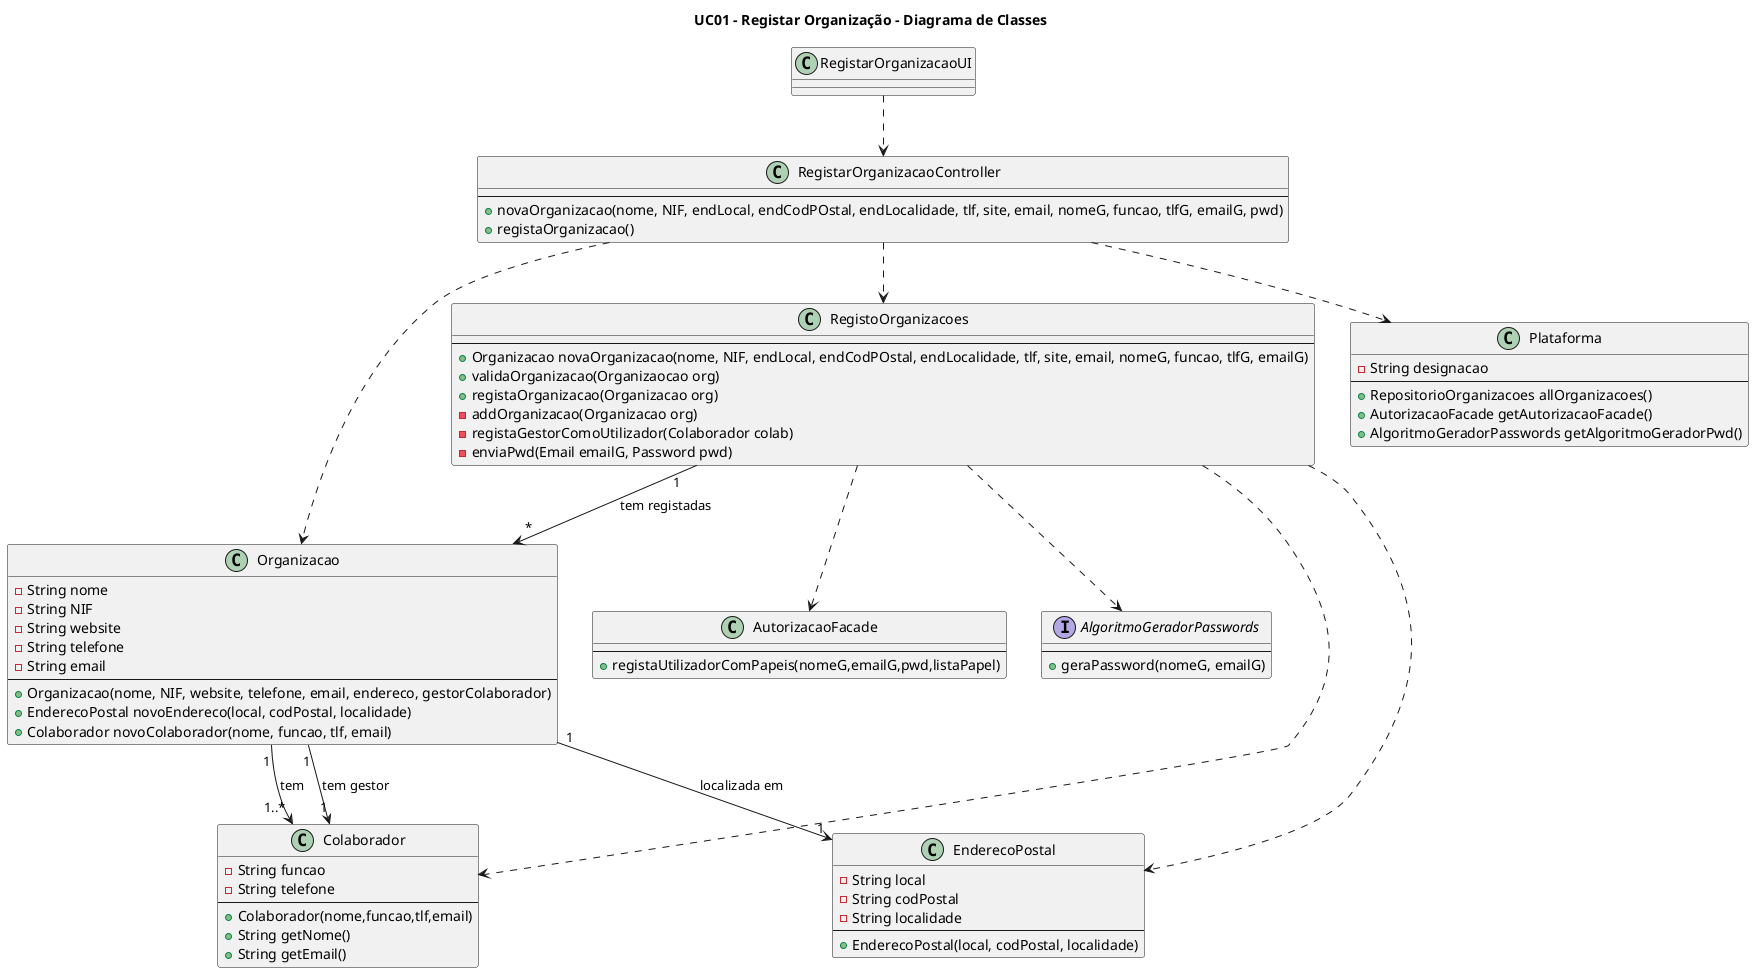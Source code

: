 @startuml

title UC01 - Registar Organização - Diagrama de Classes

class RegistarOrganizacaoUI {
}

class RegistarOrganizacaoController {
    --
    +novaOrganizacao(nome, NIF, endLocal, endCodPOstal, endLocalidade, tlf, site, email, nomeG, funcao, tlfG, emailG, pwd)
    +registaOrganizacao()
}

class Organizacao {
    -String nome
    -String NIF
    -String website
    -String telefone
    -String email
    --
    +Organizacao(nome, NIF, website, telefone, email, endereco, gestorColaborador)
    +EnderecoPostal novoEndereco(local, codPostal, localidade)
    +Colaborador novoColaborador(nome, funcao, tlf, email)
}

class Colaborador {
    -String funcao
    -String telefone
    --
    +Colaborador(nome,funcao,tlf,email)
    +String getNome()
    +String getEmail()
}

class EnderecoPostal {
    -String local
    -String codPostal
    -String localidade
    --
    +EnderecoPostal(local, codPostal, localidade)
}

class RegistoOrganizacoes {
    --
    +Organizacao novaOrganizacao(nome, NIF, endLocal, endCodPOstal, endLocalidade, tlf, site, email, nomeG, funcao, tlfG, emailG)
    +validaOrganizacao(Organizaocao org)
    +registaOrganizacao(Organizacao org)
    -addOrganizacao(Organizacao org)
    -registaGestorComoUtilizador(Colaborador colab)
    -enviaPwd(Email emailG, Password pwd)
}

class AutorizacaoFacade {
    --
    +registaUtilizadorComPapeis(nomeG,emailG,pwd,listaPapel)
}

interface AlgoritmoGeradorPasswords {
    --
    +geraPassword(nomeG, emailG)
}

class Plataforma {
    -String designacao
    --
    +RepositorioOrganizacoes allOrganizacoes()
    +AutorizacaoFacade getAutorizacaoFacade()
    +AlgoritmoGeradorPasswords getAlgoritmoGeradorPwd()
}

RegistarOrganizacaoUI ..> RegistarOrganizacaoController
RegistarOrganizacaoController ..> RegistoOrganizacoes
RegistarOrganizacaoController ..> Organizacao
RegistarOrganizacaoController ..> Plataforma
Organizacao "1"-->"1..*" Colaborador : tem
Organizacao "1"-->"1" Colaborador : tem gestor
Organizacao "1"-->"1" EnderecoPostal : localizada em
RegistoOrganizacoes "1"-->"*" Organizacao : tem registadas
RegistoOrganizacoes ..> AutorizacaoFacade
RegistoOrganizacoes ..> AlgoritmoGeradorPasswords
RegistoOrganizacoes ..> Colaborador
RegistoOrganizacoes ..> EnderecoPostal

newpage

interface AlgoritmoGeradorPasswords {
    --
    +String geraPassword(String nomeG, String emailG)
}

note left
Esta interface será alvo de múltiplas implementações,
uma por cada algoritmo externo que tenha que ser suportado.
end note

class AlgoritmoGeradorPasswordsAdapter1 {
    --
    +String geraPassword(String nome, Email email)
}

class AlgoritmoGeradorPasswordsAdapter2 {
    --
    +String geraPassword(String nome, Email email)
}

class AlgoritmoExterno1API {
    +String randomPassword()
    +String randomPassword(Integer minChars, Integer maxChars)
}

class AlgoritmoExterno2API {
    +Password generatePassword()
    +Password generatePassword(String feedChars)
    +Password generatePassword(Integer strength)
    +Password generatePassword(Integer strength, String feedChars)
}

AlgoritmoGeradorPasswords <|.. AlgoritmoGeradorPasswordsAdapter1
AlgoritmoGeradorPasswordsAdapter1 --> AlgoritmoExterno1API
AlgoritmoGeradorPasswords <|.. AlgoritmoGeradorPasswordsAdapter2
AlgoritmoGeradorPasswordsAdapter2 --> AlgoritmoExterno2API

@enduml
